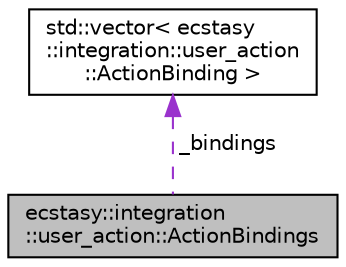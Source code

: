digraph "ecstasy::integration::user_action::ActionBindings"
{
 // LATEX_PDF_SIZE
  edge [fontname="Helvetica",fontsize="10",labelfontname="Helvetica",labelfontsize="10"];
  node [fontname="Helvetica",fontsize="10",shape=record];
  Node1 [label="ecstasy::integration\l::user_action::ActionBindings",height=0.2,width=0.4,color="black", fillcolor="grey75", style="filled", fontcolor="black",tooltip="Wrapper of a std::vector of ActionBinding."];
  Node2 -> Node1 [dir="back",color="darkorchid3",fontsize="10",style="dashed",label=" _bindings" ,fontname="Helvetica"];
  Node2 [label="std::vector\< ecstasy\l::integration::user_action\l::ActionBinding \>",height=0.2,width=0.4,color="black", fillcolor="white", style="filled",URL="/home/runner/work/ecstasy/ecstasy/doc/external/cppreference-doxygen-web.tag.xml$cpp/container/vector.html",tooltip=" "];
}
